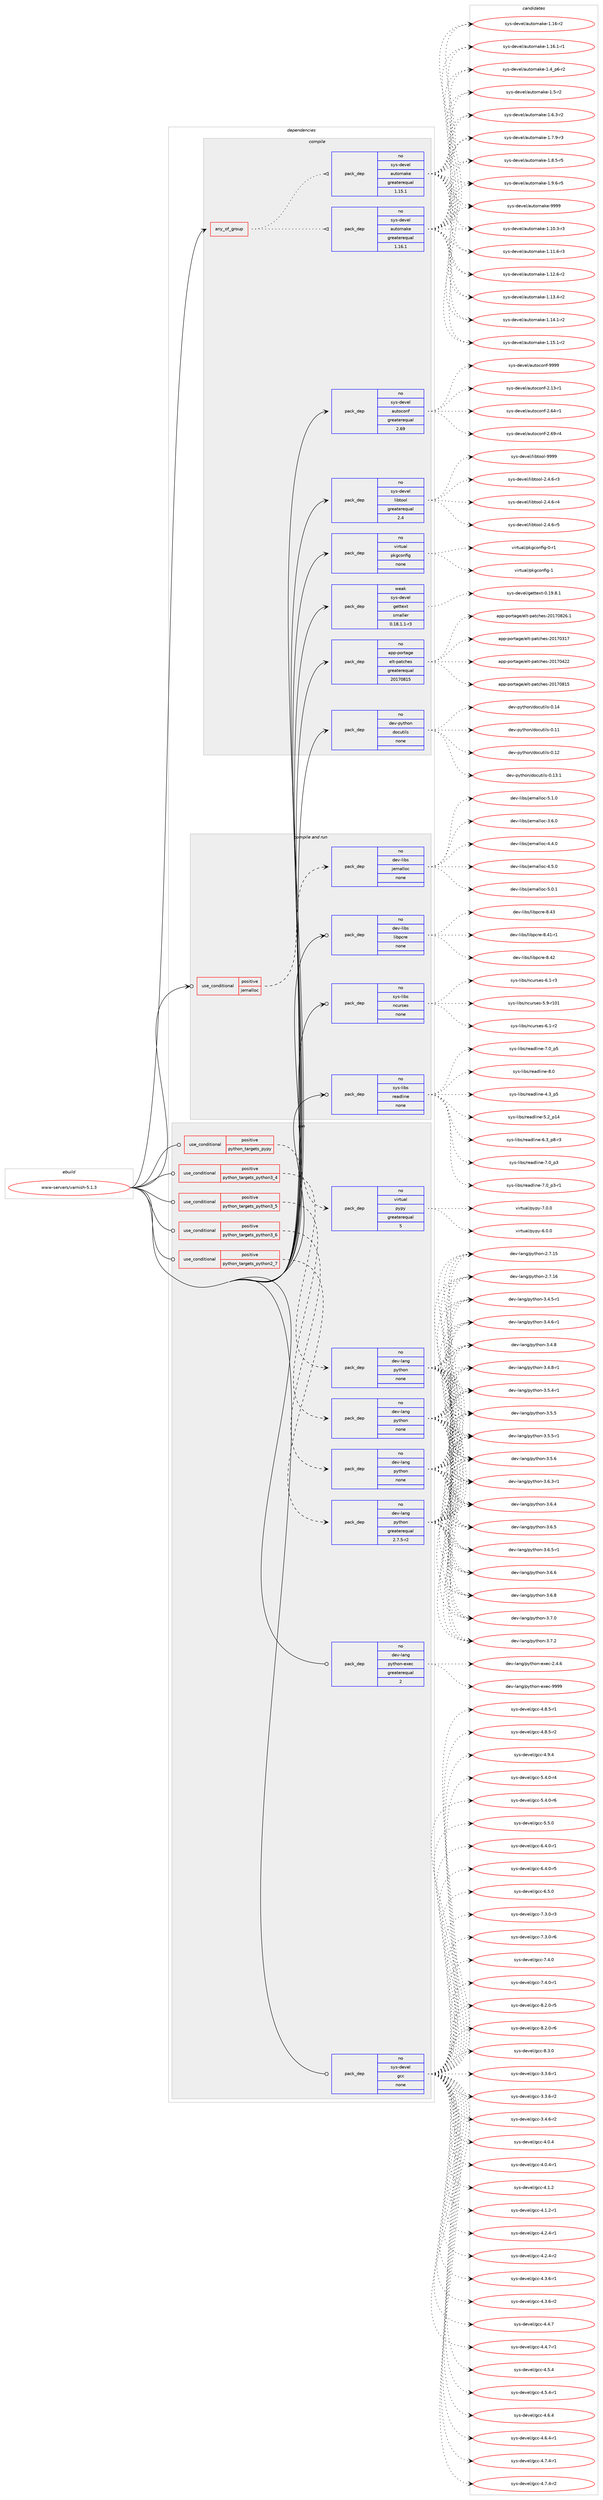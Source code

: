 digraph prolog {

# *************
# Graph options
# *************

newrank=true;
concentrate=true;
compound=true;
graph [rankdir=LR,fontname=Helvetica,fontsize=10,ranksep=1.5];#, ranksep=2.5, nodesep=0.2];
edge  [arrowhead=vee];
node  [fontname=Helvetica,fontsize=10];

# **********
# The ebuild
# **********

subgraph cluster_leftcol {
color=gray;
rank=same;
label=<<i>ebuild</i>>;
id [label="www-servers/varnish-5.1.3", color=red, width=4, href="../www-servers/varnish-5.1.3.svg"];
}

# ****************
# The dependencies
# ****************

subgraph cluster_midcol {
color=gray;
label=<<i>dependencies</i>>;
subgraph cluster_compile {
fillcolor="#eeeeee";
style=filled;
label=<<i>compile</i>>;
subgraph any28319 {
dependency1752961 [label=<<TABLE BORDER="0" CELLBORDER="1" CELLSPACING="0" CELLPADDING="4"><TR><TD CELLPADDING="10">any_of_group</TD></TR></TABLE>>, shape=none, color=red];subgraph pack1258465 {
dependency1752962 [label=<<TABLE BORDER="0" CELLBORDER="1" CELLSPACING="0" CELLPADDING="4" WIDTH="220"><TR><TD ROWSPAN="6" CELLPADDING="30">pack_dep</TD></TR><TR><TD WIDTH="110">no</TD></TR><TR><TD>sys-devel</TD></TR><TR><TD>automake</TD></TR><TR><TD>greaterequal</TD></TR><TR><TD>1.16.1</TD></TR></TABLE>>, shape=none, color=blue];
}
dependency1752961:e -> dependency1752962:w [weight=20,style="dotted",arrowhead="oinv"];
subgraph pack1258466 {
dependency1752963 [label=<<TABLE BORDER="0" CELLBORDER="1" CELLSPACING="0" CELLPADDING="4" WIDTH="220"><TR><TD ROWSPAN="6" CELLPADDING="30">pack_dep</TD></TR><TR><TD WIDTH="110">no</TD></TR><TR><TD>sys-devel</TD></TR><TR><TD>automake</TD></TR><TR><TD>greaterequal</TD></TR><TR><TD>1.15.1</TD></TR></TABLE>>, shape=none, color=blue];
}
dependency1752961:e -> dependency1752963:w [weight=20,style="dotted",arrowhead="oinv"];
}
id:e -> dependency1752961:w [weight=20,style="solid",arrowhead="vee"];
subgraph pack1258467 {
dependency1752964 [label=<<TABLE BORDER="0" CELLBORDER="1" CELLSPACING="0" CELLPADDING="4" WIDTH="220"><TR><TD ROWSPAN="6" CELLPADDING="30">pack_dep</TD></TR><TR><TD WIDTH="110">no</TD></TR><TR><TD>app-portage</TD></TR><TR><TD>elt-patches</TD></TR><TR><TD>greaterequal</TD></TR><TR><TD>20170815</TD></TR></TABLE>>, shape=none, color=blue];
}
id:e -> dependency1752964:w [weight=20,style="solid",arrowhead="vee"];
subgraph pack1258468 {
dependency1752965 [label=<<TABLE BORDER="0" CELLBORDER="1" CELLSPACING="0" CELLPADDING="4" WIDTH="220"><TR><TD ROWSPAN="6" CELLPADDING="30">pack_dep</TD></TR><TR><TD WIDTH="110">no</TD></TR><TR><TD>dev-python</TD></TR><TR><TD>docutils</TD></TR><TR><TD>none</TD></TR><TR><TD></TD></TR></TABLE>>, shape=none, color=blue];
}
id:e -> dependency1752965:w [weight=20,style="solid",arrowhead="vee"];
subgraph pack1258469 {
dependency1752966 [label=<<TABLE BORDER="0" CELLBORDER="1" CELLSPACING="0" CELLPADDING="4" WIDTH="220"><TR><TD ROWSPAN="6" CELLPADDING="30">pack_dep</TD></TR><TR><TD WIDTH="110">no</TD></TR><TR><TD>sys-devel</TD></TR><TR><TD>autoconf</TD></TR><TR><TD>greaterequal</TD></TR><TR><TD>2.69</TD></TR></TABLE>>, shape=none, color=blue];
}
id:e -> dependency1752966:w [weight=20,style="solid",arrowhead="vee"];
subgraph pack1258470 {
dependency1752967 [label=<<TABLE BORDER="0" CELLBORDER="1" CELLSPACING="0" CELLPADDING="4" WIDTH="220"><TR><TD ROWSPAN="6" CELLPADDING="30">pack_dep</TD></TR><TR><TD WIDTH="110">no</TD></TR><TR><TD>sys-devel</TD></TR><TR><TD>libtool</TD></TR><TR><TD>greaterequal</TD></TR><TR><TD>2.4</TD></TR></TABLE>>, shape=none, color=blue];
}
id:e -> dependency1752967:w [weight=20,style="solid",arrowhead="vee"];
subgraph pack1258471 {
dependency1752968 [label=<<TABLE BORDER="0" CELLBORDER="1" CELLSPACING="0" CELLPADDING="4" WIDTH="220"><TR><TD ROWSPAN="6" CELLPADDING="30">pack_dep</TD></TR><TR><TD WIDTH="110">no</TD></TR><TR><TD>virtual</TD></TR><TR><TD>pkgconfig</TD></TR><TR><TD>none</TD></TR><TR><TD></TD></TR></TABLE>>, shape=none, color=blue];
}
id:e -> dependency1752968:w [weight=20,style="solid",arrowhead="vee"];
subgraph pack1258472 {
dependency1752969 [label=<<TABLE BORDER="0" CELLBORDER="1" CELLSPACING="0" CELLPADDING="4" WIDTH="220"><TR><TD ROWSPAN="6" CELLPADDING="30">pack_dep</TD></TR><TR><TD WIDTH="110">weak</TD></TR><TR><TD>sys-devel</TD></TR><TR><TD>gettext</TD></TR><TR><TD>smaller</TD></TR><TR><TD>0.18.1.1-r3</TD></TR></TABLE>>, shape=none, color=blue];
}
id:e -> dependency1752969:w [weight=20,style="solid",arrowhead="vee"];
}
subgraph cluster_compileandrun {
fillcolor="#eeeeee";
style=filled;
label=<<i>compile and run</i>>;
subgraph cond465174 {
dependency1752970 [label=<<TABLE BORDER="0" CELLBORDER="1" CELLSPACING="0" CELLPADDING="4"><TR><TD ROWSPAN="3" CELLPADDING="10">use_conditional</TD></TR><TR><TD>positive</TD></TR><TR><TD>jemalloc</TD></TR></TABLE>>, shape=none, color=red];
subgraph pack1258473 {
dependency1752971 [label=<<TABLE BORDER="0" CELLBORDER="1" CELLSPACING="0" CELLPADDING="4" WIDTH="220"><TR><TD ROWSPAN="6" CELLPADDING="30">pack_dep</TD></TR><TR><TD WIDTH="110">no</TD></TR><TR><TD>dev-libs</TD></TR><TR><TD>jemalloc</TD></TR><TR><TD>none</TD></TR><TR><TD></TD></TR></TABLE>>, shape=none, color=blue];
}
dependency1752970:e -> dependency1752971:w [weight=20,style="dashed",arrowhead="vee"];
}
id:e -> dependency1752970:w [weight=20,style="solid",arrowhead="odotvee"];
subgraph pack1258474 {
dependency1752972 [label=<<TABLE BORDER="0" CELLBORDER="1" CELLSPACING="0" CELLPADDING="4" WIDTH="220"><TR><TD ROWSPAN="6" CELLPADDING="30">pack_dep</TD></TR><TR><TD WIDTH="110">no</TD></TR><TR><TD>dev-libs</TD></TR><TR><TD>libpcre</TD></TR><TR><TD>none</TD></TR><TR><TD></TD></TR></TABLE>>, shape=none, color=blue];
}
id:e -> dependency1752972:w [weight=20,style="solid",arrowhead="odotvee"];
subgraph pack1258475 {
dependency1752973 [label=<<TABLE BORDER="0" CELLBORDER="1" CELLSPACING="0" CELLPADDING="4" WIDTH="220"><TR><TD ROWSPAN="6" CELLPADDING="30">pack_dep</TD></TR><TR><TD WIDTH="110">no</TD></TR><TR><TD>sys-libs</TD></TR><TR><TD>ncurses</TD></TR><TR><TD>none</TD></TR><TR><TD></TD></TR></TABLE>>, shape=none, color=blue];
}
id:e -> dependency1752973:w [weight=20,style="solid",arrowhead="odotvee"];
subgraph pack1258476 {
dependency1752974 [label=<<TABLE BORDER="0" CELLBORDER="1" CELLSPACING="0" CELLPADDING="4" WIDTH="220"><TR><TD ROWSPAN="6" CELLPADDING="30">pack_dep</TD></TR><TR><TD WIDTH="110">no</TD></TR><TR><TD>sys-libs</TD></TR><TR><TD>readline</TD></TR><TR><TD>none</TD></TR><TR><TD></TD></TR></TABLE>>, shape=none, color=blue];
}
id:e -> dependency1752974:w [weight=20,style="solid",arrowhead="odotvee"];
}
subgraph cluster_run {
fillcolor="#eeeeee";
style=filled;
label=<<i>run</i>>;
subgraph cond465175 {
dependency1752975 [label=<<TABLE BORDER="0" CELLBORDER="1" CELLSPACING="0" CELLPADDING="4"><TR><TD ROWSPAN="3" CELLPADDING="10">use_conditional</TD></TR><TR><TD>positive</TD></TR><TR><TD>python_targets_pypy</TD></TR></TABLE>>, shape=none, color=red];
subgraph pack1258477 {
dependency1752976 [label=<<TABLE BORDER="0" CELLBORDER="1" CELLSPACING="0" CELLPADDING="4" WIDTH="220"><TR><TD ROWSPAN="6" CELLPADDING="30">pack_dep</TD></TR><TR><TD WIDTH="110">no</TD></TR><TR><TD>virtual</TD></TR><TR><TD>pypy</TD></TR><TR><TD>greaterequal</TD></TR><TR><TD>5</TD></TR></TABLE>>, shape=none, color=blue];
}
dependency1752975:e -> dependency1752976:w [weight=20,style="dashed",arrowhead="vee"];
}
id:e -> dependency1752975:w [weight=20,style="solid",arrowhead="odot"];
subgraph cond465176 {
dependency1752977 [label=<<TABLE BORDER="0" CELLBORDER="1" CELLSPACING="0" CELLPADDING="4"><TR><TD ROWSPAN="3" CELLPADDING="10">use_conditional</TD></TR><TR><TD>positive</TD></TR><TR><TD>python_targets_python2_7</TD></TR></TABLE>>, shape=none, color=red];
subgraph pack1258478 {
dependency1752978 [label=<<TABLE BORDER="0" CELLBORDER="1" CELLSPACING="0" CELLPADDING="4" WIDTH="220"><TR><TD ROWSPAN="6" CELLPADDING="30">pack_dep</TD></TR><TR><TD WIDTH="110">no</TD></TR><TR><TD>dev-lang</TD></TR><TR><TD>python</TD></TR><TR><TD>greaterequal</TD></TR><TR><TD>2.7.5-r2</TD></TR></TABLE>>, shape=none, color=blue];
}
dependency1752977:e -> dependency1752978:w [weight=20,style="dashed",arrowhead="vee"];
}
id:e -> dependency1752977:w [weight=20,style="solid",arrowhead="odot"];
subgraph cond465177 {
dependency1752979 [label=<<TABLE BORDER="0" CELLBORDER="1" CELLSPACING="0" CELLPADDING="4"><TR><TD ROWSPAN="3" CELLPADDING="10">use_conditional</TD></TR><TR><TD>positive</TD></TR><TR><TD>python_targets_python3_4</TD></TR></TABLE>>, shape=none, color=red];
subgraph pack1258479 {
dependency1752980 [label=<<TABLE BORDER="0" CELLBORDER="1" CELLSPACING="0" CELLPADDING="4" WIDTH="220"><TR><TD ROWSPAN="6" CELLPADDING="30">pack_dep</TD></TR><TR><TD WIDTH="110">no</TD></TR><TR><TD>dev-lang</TD></TR><TR><TD>python</TD></TR><TR><TD>none</TD></TR><TR><TD></TD></TR></TABLE>>, shape=none, color=blue];
}
dependency1752979:e -> dependency1752980:w [weight=20,style="dashed",arrowhead="vee"];
}
id:e -> dependency1752979:w [weight=20,style="solid",arrowhead="odot"];
subgraph cond465178 {
dependency1752981 [label=<<TABLE BORDER="0" CELLBORDER="1" CELLSPACING="0" CELLPADDING="4"><TR><TD ROWSPAN="3" CELLPADDING="10">use_conditional</TD></TR><TR><TD>positive</TD></TR><TR><TD>python_targets_python3_5</TD></TR></TABLE>>, shape=none, color=red];
subgraph pack1258480 {
dependency1752982 [label=<<TABLE BORDER="0" CELLBORDER="1" CELLSPACING="0" CELLPADDING="4" WIDTH="220"><TR><TD ROWSPAN="6" CELLPADDING="30">pack_dep</TD></TR><TR><TD WIDTH="110">no</TD></TR><TR><TD>dev-lang</TD></TR><TR><TD>python</TD></TR><TR><TD>none</TD></TR><TR><TD></TD></TR></TABLE>>, shape=none, color=blue];
}
dependency1752981:e -> dependency1752982:w [weight=20,style="dashed",arrowhead="vee"];
}
id:e -> dependency1752981:w [weight=20,style="solid",arrowhead="odot"];
subgraph cond465179 {
dependency1752983 [label=<<TABLE BORDER="0" CELLBORDER="1" CELLSPACING="0" CELLPADDING="4"><TR><TD ROWSPAN="3" CELLPADDING="10">use_conditional</TD></TR><TR><TD>positive</TD></TR><TR><TD>python_targets_python3_6</TD></TR></TABLE>>, shape=none, color=red];
subgraph pack1258481 {
dependency1752984 [label=<<TABLE BORDER="0" CELLBORDER="1" CELLSPACING="0" CELLPADDING="4" WIDTH="220"><TR><TD ROWSPAN="6" CELLPADDING="30">pack_dep</TD></TR><TR><TD WIDTH="110">no</TD></TR><TR><TD>dev-lang</TD></TR><TR><TD>python</TD></TR><TR><TD>none</TD></TR><TR><TD></TD></TR></TABLE>>, shape=none, color=blue];
}
dependency1752983:e -> dependency1752984:w [weight=20,style="dashed",arrowhead="vee"];
}
id:e -> dependency1752983:w [weight=20,style="solid",arrowhead="odot"];
subgraph pack1258482 {
dependency1752985 [label=<<TABLE BORDER="0" CELLBORDER="1" CELLSPACING="0" CELLPADDING="4" WIDTH="220"><TR><TD ROWSPAN="6" CELLPADDING="30">pack_dep</TD></TR><TR><TD WIDTH="110">no</TD></TR><TR><TD>dev-lang</TD></TR><TR><TD>python-exec</TD></TR><TR><TD>greaterequal</TD></TR><TR><TD>2</TD></TR></TABLE>>, shape=none, color=blue];
}
id:e -> dependency1752985:w [weight=20,style="solid",arrowhead="odot"];
subgraph pack1258483 {
dependency1752986 [label=<<TABLE BORDER="0" CELLBORDER="1" CELLSPACING="0" CELLPADDING="4" WIDTH="220"><TR><TD ROWSPAN="6" CELLPADDING="30">pack_dep</TD></TR><TR><TD WIDTH="110">no</TD></TR><TR><TD>sys-devel</TD></TR><TR><TD>gcc</TD></TR><TR><TD>none</TD></TR><TR><TD></TD></TR></TABLE>>, shape=none, color=blue];
}
id:e -> dependency1752986:w [weight=20,style="solid",arrowhead="odot"];
}
}

# **************
# The candidates
# **************

subgraph cluster_choices {
rank=same;
color=gray;
label=<<i>candidates</i>>;

subgraph choice1258465 {
color=black;
nodesep=1;
choice11512111545100101118101108479711711611110997107101454946494846514511451 [label="sys-devel/automake-1.10.3-r3", color=red, width=4,href="../sys-devel/automake-1.10.3-r3.svg"];
choice11512111545100101118101108479711711611110997107101454946494946544511451 [label="sys-devel/automake-1.11.6-r3", color=red, width=4,href="../sys-devel/automake-1.11.6-r3.svg"];
choice11512111545100101118101108479711711611110997107101454946495046544511450 [label="sys-devel/automake-1.12.6-r2", color=red, width=4,href="../sys-devel/automake-1.12.6-r2.svg"];
choice11512111545100101118101108479711711611110997107101454946495146524511450 [label="sys-devel/automake-1.13.4-r2", color=red, width=4,href="../sys-devel/automake-1.13.4-r2.svg"];
choice11512111545100101118101108479711711611110997107101454946495246494511450 [label="sys-devel/automake-1.14.1-r2", color=red, width=4,href="../sys-devel/automake-1.14.1-r2.svg"];
choice11512111545100101118101108479711711611110997107101454946495346494511450 [label="sys-devel/automake-1.15.1-r2", color=red, width=4,href="../sys-devel/automake-1.15.1-r2.svg"];
choice1151211154510010111810110847971171161111099710710145494649544511450 [label="sys-devel/automake-1.16-r2", color=red, width=4,href="../sys-devel/automake-1.16-r2.svg"];
choice11512111545100101118101108479711711611110997107101454946495446494511449 [label="sys-devel/automake-1.16.1-r1", color=red, width=4,href="../sys-devel/automake-1.16.1-r1.svg"];
choice115121115451001011181011084797117116111109971071014549465295112544511450 [label="sys-devel/automake-1.4_p6-r2", color=red, width=4,href="../sys-devel/automake-1.4_p6-r2.svg"];
choice11512111545100101118101108479711711611110997107101454946534511450 [label="sys-devel/automake-1.5-r2", color=red, width=4,href="../sys-devel/automake-1.5-r2.svg"];
choice115121115451001011181011084797117116111109971071014549465446514511450 [label="sys-devel/automake-1.6.3-r2", color=red, width=4,href="../sys-devel/automake-1.6.3-r2.svg"];
choice115121115451001011181011084797117116111109971071014549465546574511451 [label="sys-devel/automake-1.7.9-r3", color=red, width=4,href="../sys-devel/automake-1.7.9-r3.svg"];
choice115121115451001011181011084797117116111109971071014549465646534511453 [label="sys-devel/automake-1.8.5-r5", color=red, width=4,href="../sys-devel/automake-1.8.5-r5.svg"];
choice115121115451001011181011084797117116111109971071014549465746544511453 [label="sys-devel/automake-1.9.6-r5", color=red, width=4,href="../sys-devel/automake-1.9.6-r5.svg"];
choice115121115451001011181011084797117116111109971071014557575757 [label="sys-devel/automake-9999", color=red, width=4,href="../sys-devel/automake-9999.svg"];
dependency1752962:e -> choice11512111545100101118101108479711711611110997107101454946494846514511451:w [style=dotted,weight="100"];
dependency1752962:e -> choice11512111545100101118101108479711711611110997107101454946494946544511451:w [style=dotted,weight="100"];
dependency1752962:e -> choice11512111545100101118101108479711711611110997107101454946495046544511450:w [style=dotted,weight="100"];
dependency1752962:e -> choice11512111545100101118101108479711711611110997107101454946495146524511450:w [style=dotted,weight="100"];
dependency1752962:e -> choice11512111545100101118101108479711711611110997107101454946495246494511450:w [style=dotted,weight="100"];
dependency1752962:e -> choice11512111545100101118101108479711711611110997107101454946495346494511450:w [style=dotted,weight="100"];
dependency1752962:e -> choice1151211154510010111810110847971171161111099710710145494649544511450:w [style=dotted,weight="100"];
dependency1752962:e -> choice11512111545100101118101108479711711611110997107101454946495446494511449:w [style=dotted,weight="100"];
dependency1752962:e -> choice115121115451001011181011084797117116111109971071014549465295112544511450:w [style=dotted,weight="100"];
dependency1752962:e -> choice11512111545100101118101108479711711611110997107101454946534511450:w [style=dotted,weight="100"];
dependency1752962:e -> choice115121115451001011181011084797117116111109971071014549465446514511450:w [style=dotted,weight="100"];
dependency1752962:e -> choice115121115451001011181011084797117116111109971071014549465546574511451:w [style=dotted,weight="100"];
dependency1752962:e -> choice115121115451001011181011084797117116111109971071014549465646534511453:w [style=dotted,weight="100"];
dependency1752962:e -> choice115121115451001011181011084797117116111109971071014549465746544511453:w [style=dotted,weight="100"];
dependency1752962:e -> choice115121115451001011181011084797117116111109971071014557575757:w [style=dotted,weight="100"];
}
subgraph choice1258466 {
color=black;
nodesep=1;
choice11512111545100101118101108479711711611110997107101454946494846514511451 [label="sys-devel/automake-1.10.3-r3", color=red, width=4,href="../sys-devel/automake-1.10.3-r3.svg"];
choice11512111545100101118101108479711711611110997107101454946494946544511451 [label="sys-devel/automake-1.11.6-r3", color=red, width=4,href="../sys-devel/automake-1.11.6-r3.svg"];
choice11512111545100101118101108479711711611110997107101454946495046544511450 [label="sys-devel/automake-1.12.6-r2", color=red, width=4,href="../sys-devel/automake-1.12.6-r2.svg"];
choice11512111545100101118101108479711711611110997107101454946495146524511450 [label="sys-devel/automake-1.13.4-r2", color=red, width=4,href="../sys-devel/automake-1.13.4-r2.svg"];
choice11512111545100101118101108479711711611110997107101454946495246494511450 [label="sys-devel/automake-1.14.1-r2", color=red, width=4,href="../sys-devel/automake-1.14.1-r2.svg"];
choice11512111545100101118101108479711711611110997107101454946495346494511450 [label="sys-devel/automake-1.15.1-r2", color=red, width=4,href="../sys-devel/automake-1.15.1-r2.svg"];
choice1151211154510010111810110847971171161111099710710145494649544511450 [label="sys-devel/automake-1.16-r2", color=red, width=4,href="../sys-devel/automake-1.16-r2.svg"];
choice11512111545100101118101108479711711611110997107101454946495446494511449 [label="sys-devel/automake-1.16.1-r1", color=red, width=4,href="../sys-devel/automake-1.16.1-r1.svg"];
choice115121115451001011181011084797117116111109971071014549465295112544511450 [label="sys-devel/automake-1.4_p6-r2", color=red, width=4,href="../sys-devel/automake-1.4_p6-r2.svg"];
choice11512111545100101118101108479711711611110997107101454946534511450 [label="sys-devel/automake-1.5-r2", color=red, width=4,href="../sys-devel/automake-1.5-r2.svg"];
choice115121115451001011181011084797117116111109971071014549465446514511450 [label="sys-devel/automake-1.6.3-r2", color=red, width=4,href="../sys-devel/automake-1.6.3-r2.svg"];
choice115121115451001011181011084797117116111109971071014549465546574511451 [label="sys-devel/automake-1.7.9-r3", color=red, width=4,href="../sys-devel/automake-1.7.9-r3.svg"];
choice115121115451001011181011084797117116111109971071014549465646534511453 [label="sys-devel/automake-1.8.5-r5", color=red, width=4,href="../sys-devel/automake-1.8.5-r5.svg"];
choice115121115451001011181011084797117116111109971071014549465746544511453 [label="sys-devel/automake-1.9.6-r5", color=red, width=4,href="../sys-devel/automake-1.9.6-r5.svg"];
choice115121115451001011181011084797117116111109971071014557575757 [label="sys-devel/automake-9999", color=red, width=4,href="../sys-devel/automake-9999.svg"];
dependency1752963:e -> choice11512111545100101118101108479711711611110997107101454946494846514511451:w [style=dotted,weight="100"];
dependency1752963:e -> choice11512111545100101118101108479711711611110997107101454946494946544511451:w [style=dotted,weight="100"];
dependency1752963:e -> choice11512111545100101118101108479711711611110997107101454946495046544511450:w [style=dotted,weight="100"];
dependency1752963:e -> choice11512111545100101118101108479711711611110997107101454946495146524511450:w [style=dotted,weight="100"];
dependency1752963:e -> choice11512111545100101118101108479711711611110997107101454946495246494511450:w [style=dotted,weight="100"];
dependency1752963:e -> choice11512111545100101118101108479711711611110997107101454946495346494511450:w [style=dotted,weight="100"];
dependency1752963:e -> choice1151211154510010111810110847971171161111099710710145494649544511450:w [style=dotted,weight="100"];
dependency1752963:e -> choice11512111545100101118101108479711711611110997107101454946495446494511449:w [style=dotted,weight="100"];
dependency1752963:e -> choice115121115451001011181011084797117116111109971071014549465295112544511450:w [style=dotted,weight="100"];
dependency1752963:e -> choice11512111545100101118101108479711711611110997107101454946534511450:w [style=dotted,weight="100"];
dependency1752963:e -> choice115121115451001011181011084797117116111109971071014549465446514511450:w [style=dotted,weight="100"];
dependency1752963:e -> choice115121115451001011181011084797117116111109971071014549465546574511451:w [style=dotted,weight="100"];
dependency1752963:e -> choice115121115451001011181011084797117116111109971071014549465646534511453:w [style=dotted,weight="100"];
dependency1752963:e -> choice115121115451001011181011084797117116111109971071014549465746544511453:w [style=dotted,weight="100"];
dependency1752963:e -> choice115121115451001011181011084797117116111109971071014557575757:w [style=dotted,weight="100"];
}
subgraph choice1258467 {
color=black;
nodesep=1;
choice97112112451121111141169710310147101108116451129711699104101115455048495548514955 [label="app-portage/elt-patches-20170317", color=red, width=4,href="../app-portage/elt-patches-20170317.svg"];
choice97112112451121111141169710310147101108116451129711699104101115455048495548525050 [label="app-portage/elt-patches-20170422", color=red, width=4,href="../app-portage/elt-patches-20170422.svg"];
choice97112112451121111141169710310147101108116451129711699104101115455048495548564953 [label="app-portage/elt-patches-20170815", color=red, width=4,href="../app-portage/elt-patches-20170815.svg"];
choice971121124511211111411697103101471011081164511297116991041011154550484955485650544649 [label="app-portage/elt-patches-20170826.1", color=red, width=4,href="../app-portage/elt-patches-20170826.1.svg"];
dependency1752964:e -> choice97112112451121111141169710310147101108116451129711699104101115455048495548514955:w [style=dotted,weight="100"];
dependency1752964:e -> choice97112112451121111141169710310147101108116451129711699104101115455048495548525050:w [style=dotted,weight="100"];
dependency1752964:e -> choice97112112451121111141169710310147101108116451129711699104101115455048495548564953:w [style=dotted,weight="100"];
dependency1752964:e -> choice971121124511211111411697103101471011081164511297116991041011154550484955485650544649:w [style=dotted,weight="100"];
}
subgraph choice1258468 {
color=black;
nodesep=1;
choice1001011184511212111610411111047100111991171161051081154548464949 [label="dev-python/docutils-0.11", color=red, width=4,href="../dev-python/docutils-0.11.svg"];
choice1001011184511212111610411111047100111991171161051081154548464950 [label="dev-python/docutils-0.12", color=red, width=4,href="../dev-python/docutils-0.12.svg"];
choice10010111845112121116104111110471001119911711610510811545484649514649 [label="dev-python/docutils-0.13.1", color=red, width=4,href="../dev-python/docutils-0.13.1.svg"];
choice1001011184511212111610411111047100111991171161051081154548464952 [label="dev-python/docutils-0.14", color=red, width=4,href="../dev-python/docutils-0.14.svg"];
dependency1752965:e -> choice1001011184511212111610411111047100111991171161051081154548464949:w [style=dotted,weight="100"];
dependency1752965:e -> choice1001011184511212111610411111047100111991171161051081154548464950:w [style=dotted,weight="100"];
dependency1752965:e -> choice10010111845112121116104111110471001119911711610510811545484649514649:w [style=dotted,weight="100"];
dependency1752965:e -> choice1001011184511212111610411111047100111991171161051081154548464952:w [style=dotted,weight="100"];
}
subgraph choice1258469 {
color=black;
nodesep=1;
choice1151211154510010111810110847971171161119911111010245504649514511449 [label="sys-devel/autoconf-2.13-r1", color=red, width=4,href="../sys-devel/autoconf-2.13-r1.svg"];
choice1151211154510010111810110847971171161119911111010245504654524511449 [label="sys-devel/autoconf-2.64-r1", color=red, width=4,href="../sys-devel/autoconf-2.64-r1.svg"];
choice1151211154510010111810110847971171161119911111010245504654574511452 [label="sys-devel/autoconf-2.69-r4", color=red, width=4,href="../sys-devel/autoconf-2.69-r4.svg"];
choice115121115451001011181011084797117116111991111101024557575757 [label="sys-devel/autoconf-9999", color=red, width=4,href="../sys-devel/autoconf-9999.svg"];
dependency1752966:e -> choice1151211154510010111810110847971171161119911111010245504649514511449:w [style=dotted,weight="100"];
dependency1752966:e -> choice1151211154510010111810110847971171161119911111010245504654524511449:w [style=dotted,weight="100"];
dependency1752966:e -> choice1151211154510010111810110847971171161119911111010245504654574511452:w [style=dotted,weight="100"];
dependency1752966:e -> choice115121115451001011181011084797117116111991111101024557575757:w [style=dotted,weight="100"];
}
subgraph choice1258470 {
color=black;
nodesep=1;
choice1151211154510010111810110847108105981161111111084550465246544511451 [label="sys-devel/libtool-2.4.6-r3", color=red, width=4,href="../sys-devel/libtool-2.4.6-r3.svg"];
choice1151211154510010111810110847108105981161111111084550465246544511452 [label="sys-devel/libtool-2.4.6-r4", color=red, width=4,href="../sys-devel/libtool-2.4.6-r4.svg"];
choice1151211154510010111810110847108105981161111111084550465246544511453 [label="sys-devel/libtool-2.4.6-r5", color=red, width=4,href="../sys-devel/libtool-2.4.6-r5.svg"];
choice1151211154510010111810110847108105981161111111084557575757 [label="sys-devel/libtool-9999", color=red, width=4,href="../sys-devel/libtool-9999.svg"];
dependency1752967:e -> choice1151211154510010111810110847108105981161111111084550465246544511451:w [style=dotted,weight="100"];
dependency1752967:e -> choice1151211154510010111810110847108105981161111111084550465246544511452:w [style=dotted,weight="100"];
dependency1752967:e -> choice1151211154510010111810110847108105981161111111084550465246544511453:w [style=dotted,weight="100"];
dependency1752967:e -> choice1151211154510010111810110847108105981161111111084557575757:w [style=dotted,weight="100"];
}
subgraph choice1258471 {
color=black;
nodesep=1;
choice11810511411611797108471121071039911111010210510345484511449 [label="virtual/pkgconfig-0-r1", color=red, width=4,href="../virtual/pkgconfig-0-r1.svg"];
choice1181051141161179710847112107103991111101021051034549 [label="virtual/pkgconfig-1", color=red, width=4,href="../virtual/pkgconfig-1.svg"];
dependency1752968:e -> choice11810511411611797108471121071039911111010210510345484511449:w [style=dotted,weight="100"];
dependency1752968:e -> choice1181051141161179710847112107103991111101021051034549:w [style=dotted,weight="100"];
}
subgraph choice1258472 {
color=black;
nodesep=1;
choice1151211154510010111810110847103101116116101120116454846495746564649 [label="sys-devel/gettext-0.19.8.1", color=red, width=4,href="../sys-devel/gettext-0.19.8.1.svg"];
dependency1752969:e -> choice1151211154510010111810110847103101116116101120116454846495746564649:w [style=dotted,weight="100"];
}
subgraph choice1258473 {
color=black;
nodesep=1;
choice1001011184510810598115471061011099710810811199455146544648 [label="dev-libs/jemalloc-3.6.0", color=red, width=4,href="../dev-libs/jemalloc-3.6.0.svg"];
choice1001011184510810598115471061011099710810811199455246524648 [label="dev-libs/jemalloc-4.4.0", color=red, width=4,href="../dev-libs/jemalloc-4.4.0.svg"];
choice1001011184510810598115471061011099710810811199455246534648 [label="dev-libs/jemalloc-4.5.0", color=red, width=4,href="../dev-libs/jemalloc-4.5.0.svg"];
choice1001011184510810598115471061011099710810811199455346484649 [label="dev-libs/jemalloc-5.0.1", color=red, width=4,href="../dev-libs/jemalloc-5.0.1.svg"];
choice1001011184510810598115471061011099710810811199455346494648 [label="dev-libs/jemalloc-5.1.0", color=red, width=4,href="../dev-libs/jemalloc-5.1.0.svg"];
dependency1752971:e -> choice1001011184510810598115471061011099710810811199455146544648:w [style=dotted,weight="100"];
dependency1752971:e -> choice1001011184510810598115471061011099710810811199455246524648:w [style=dotted,weight="100"];
dependency1752971:e -> choice1001011184510810598115471061011099710810811199455246534648:w [style=dotted,weight="100"];
dependency1752971:e -> choice1001011184510810598115471061011099710810811199455346484649:w [style=dotted,weight="100"];
dependency1752971:e -> choice1001011184510810598115471061011099710810811199455346494648:w [style=dotted,weight="100"];
}
subgraph choice1258474 {
color=black;
nodesep=1;
choice100101118451081059811547108105981129911410145564652494511449 [label="dev-libs/libpcre-8.41-r1", color=red, width=4,href="../dev-libs/libpcre-8.41-r1.svg"];
choice10010111845108105981154710810598112991141014556465250 [label="dev-libs/libpcre-8.42", color=red, width=4,href="../dev-libs/libpcre-8.42.svg"];
choice10010111845108105981154710810598112991141014556465251 [label="dev-libs/libpcre-8.43", color=red, width=4,href="../dev-libs/libpcre-8.43.svg"];
dependency1752972:e -> choice100101118451081059811547108105981129911410145564652494511449:w [style=dotted,weight="100"];
dependency1752972:e -> choice10010111845108105981154710810598112991141014556465250:w [style=dotted,weight="100"];
dependency1752972:e -> choice10010111845108105981154710810598112991141014556465251:w [style=dotted,weight="100"];
}
subgraph choice1258475 {
color=black;
nodesep=1;
choice115121115451081059811547110991171141151011154553465745114494849 [label="sys-libs/ncurses-5.9-r101", color=red, width=4,href="../sys-libs/ncurses-5.9-r101.svg"];
choice11512111545108105981154711099117114115101115455446494511450 [label="sys-libs/ncurses-6.1-r2", color=red, width=4,href="../sys-libs/ncurses-6.1-r2.svg"];
choice11512111545108105981154711099117114115101115455446494511451 [label="sys-libs/ncurses-6.1-r3", color=red, width=4,href="../sys-libs/ncurses-6.1-r3.svg"];
dependency1752973:e -> choice115121115451081059811547110991171141151011154553465745114494849:w [style=dotted,weight="100"];
dependency1752973:e -> choice11512111545108105981154711099117114115101115455446494511450:w [style=dotted,weight="100"];
dependency1752973:e -> choice11512111545108105981154711099117114115101115455446494511451:w [style=dotted,weight="100"];
}
subgraph choice1258476 {
color=black;
nodesep=1;
choice11512111545108105981154711410197100108105110101455246519511253 [label="sys-libs/readline-4.3_p5", color=red, width=4,href="../sys-libs/readline-4.3_p5.svg"];
choice1151211154510810598115471141019710010810511010145534650951124952 [label="sys-libs/readline-5.2_p14", color=red, width=4,href="../sys-libs/readline-5.2_p14.svg"];
choice115121115451081059811547114101971001081051101014554465195112564511451 [label="sys-libs/readline-6.3_p8-r3", color=red, width=4,href="../sys-libs/readline-6.3_p8-r3.svg"];
choice11512111545108105981154711410197100108105110101455546489511251 [label="sys-libs/readline-7.0_p3", color=red, width=4,href="../sys-libs/readline-7.0_p3.svg"];
choice115121115451081059811547114101971001081051101014555464895112514511449 [label="sys-libs/readline-7.0_p3-r1", color=red, width=4,href="../sys-libs/readline-7.0_p3-r1.svg"];
choice11512111545108105981154711410197100108105110101455546489511253 [label="sys-libs/readline-7.0_p5", color=red, width=4,href="../sys-libs/readline-7.0_p5.svg"];
choice1151211154510810598115471141019710010810511010145564648 [label="sys-libs/readline-8.0", color=red, width=4,href="../sys-libs/readline-8.0.svg"];
dependency1752974:e -> choice11512111545108105981154711410197100108105110101455246519511253:w [style=dotted,weight="100"];
dependency1752974:e -> choice1151211154510810598115471141019710010810511010145534650951124952:w [style=dotted,weight="100"];
dependency1752974:e -> choice115121115451081059811547114101971001081051101014554465195112564511451:w [style=dotted,weight="100"];
dependency1752974:e -> choice11512111545108105981154711410197100108105110101455546489511251:w [style=dotted,weight="100"];
dependency1752974:e -> choice115121115451081059811547114101971001081051101014555464895112514511449:w [style=dotted,weight="100"];
dependency1752974:e -> choice11512111545108105981154711410197100108105110101455546489511253:w [style=dotted,weight="100"];
dependency1752974:e -> choice1151211154510810598115471141019710010810511010145564648:w [style=dotted,weight="100"];
}
subgraph choice1258477 {
color=black;
nodesep=1;
choice1181051141161179710847112121112121455446484648 [label="virtual/pypy-6.0.0", color=red, width=4,href="../virtual/pypy-6.0.0.svg"];
choice1181051141161179710847112121112121455546484648 [label="virtual/pypy-7.0.0", color=red, width=4,href="../virtual/pypy-7.0.0.svg"];
dependency1752976:e -> choice1181051141161179710847112121112121455446484648:w [style=dotted,weight="100"];
dependency1752976:e -> choice1181051141161179710847112121112121455546484648:w [style=dotted,weight="100"];
}
subgraph choice1258478 {
color=black;
nodesep=1;
choice10010111845108971101034711212111610411111045504655464953 [label="dev-lang/python-2.7.15", color=red, width=4,href="../dev-lang/python-2.7.15.svg"];
choice10010111845108971101034711212111610411111045504655464954 [label="dev-lang/python-2.7.16", color=red, width=4,href="../dev-lang/python-2.7.16.svg"];
choice1001011184510897110103471121211161041111104551465246534511449 [label="dev-lang/python-3.4.5-r1", color=red, width=4,href="../dev-lang/python-3.4.5-r1.svg"];
choice1001011184510897110103471121211161041111104551465246544511449 [label="dev-lang/python-3.4.6-r1", color=red, width=4,href="../dev-lang/python-3.4.6-r1.svg"];
choice100101118451089711010347112121116104111110455146524656 [label="dev-lang/python-3.4.8", color=red, width=4,href="../dev-lang/python-3.4.8.svg"];
choice1001011184510897110103471121211161041111104551465246564511449 [label="dev-lang/python-3.4.8-r1", color=red, width=4,href="../dev-lang/python-3.4.8-r1.svg"];
choice1001011184510897110103471121211161041111104551465346524511449 [label="dev-lang/python-3.5.4-r1", color=red, width=4,href="../dev-lang/python-3.5.4-r1.svg"];
choice100101118451089711010347112121116104111110455146534653 [label="dev-lang/python-3.5.5", color=red, width=4,href="../dev-lang/python-3.5.5.svg"];
choice1001011184510897110103471121211161041111104551465346534511449 [label="dev-lang/python-3.5.5-r1", color=red, width=4,href="../dev-lang/python-3.5.5-r1.svg"];
choice100101118451089711010347112121116104111110455146534654 [label="dev-lang/python-3.5.6", color=red, width=4,href="../dev-lang/python-3.5.6.svg"];
choice1001011184510897110103471121211161041111104551465446514511449 [label="dev-lang/python-3.6.3-r1", color=red, width=4,href="../dev-lang/python-3.6.3-r1.svg"];
choice100101118451089711010347112121116104111110455146544652 [label="dev-lang/python-3.6.4", color=red, width=4,href="../dev-lang/python-3.6.4.svg"];
choice100101118451089711010347112121116104111110455146544653 [label="dev-lang/python-3.6.5", color=red, width=4,href="../dev-lang/python-3.6.5.svg"];
choice1001011184510897110103471121211161041111104551465446534511449 [label="dev-lang/python-3.6.5-r1", color=red, width=4,href="../dev-lang/python-3.6.5-r1.svg"];
choice100101118451089711010347112121116104111110455146544654 [label="dev-lang/python-3.6.6", color=red, width=4,href="../dev-lang/python-3.6.6.svg"];
choice100101118451089711010347112121116104111110455146544656 [label="dev-lang/python-3.6.8", color=red, width=4,href="../dev-lang/python-3.6.8.svg"];
choice100101118451089711010347112121116104111110455146554648 [label="dev-lang/python-3.7.0", color=red, width=4,href="../dev-lang/python-3.7.0.svg"];
choice100101118451089711010347112121116104111110455146554650 [label="dev-lang/python-3.7.2", color=red, width=4,href="../dev-lang/python-3.7.2.svg"];
dependency1752978:e -> choice10010111845108971101034711212111610411111045504655464953:w [style=dotted,weight="100"];
dependency1752978:e -> choice10010111845108971101034711212111610411111045504655464954:w [style=dotted,weight="100"];
dependency1752978:e -> choice1001011184510897110103471121211161041111104551465246534511449:w [style=dotted,weight="100"];
dependency1752978:e -> choice1001011184510897110103471121211161041111104551465246544511449:w [style=dotted,weight="100"];
dependency1752978:e -> choice100101118451089711010347112121116104111110455146524656:w [style=dotted,weight="100"];
dependency1752978:e -> choice1001011184510897110103471121211161041111104551465246564511449:w [style=dotted,weight="100"];
dependency1752978:e -> choice1001011184510897110103471121211161041111104551465346524511449:w [style=dotted,weight="100"];
dependency1752978:e -> choice100101118451089711010347112121116104111110455146534653:w [style=dotted,weight="100"];
dependency1752978:e -> choice1001011184510897110103471121211161041111104551465346534511449:w [style=dotted,weight="100"];
dependency1752978:e -> choice100101118451089711010347112121116104111110455146534654:w [style=dotted,weight="100"];
dependency1752978:e -> choice1001011184510897110103471121211161041111104551465446514511449:w [style=dotted,weight="100"];
dependency1752978:e -> choice100101118451089711010347112121116104111110455146544652:w [style=dotted,weight="100"];
dependency1752978:e -> choice100101118451089711010347112121116104111110455146544653:w [style=dotted,weight="100"];
dependency1752978:e -> choice1001011184510897110103471121211161041111104551465446534511449:w [style=dotted,weight="100"];
dependency1752978:e -> choice100101118451089711010347112121116104111110455146544654:w [style=dotted,weight="100"];
dependency1752978:e -> choice100101118451089711010347112121116104111110455146544656:w [style=dotted,weight="100"];
dependency1752978:e -> choice100101118451089711010347112121116104111110455146554648:w [style=dotted,weight="100"];
dependency1752978:e -> choice100101118451089711010347112121116104111110455146554650:w [style=dotted,weight="100"];
}
subgraph choice1258479 {
color=black;
nodesep=1;
choice10010111845108971101034711212111610411111045504655464953 [label="dev-lang/python-2.7.15", color=red, width=4,href="../dev-lang/python-2.7.15.svg"];
choice10010111845108971101034711212111610411111045504655464954 [label="dev-lang/python-2.7.16", color=red, width=4,href="../dev-lang/python-2.7.16.svg"];
choice1001011184510897110103471121211161041111104551465246534511449 [label="dev-lang/python-3.4.5-r1", color=red, width=4,href="../dev-lang/python-3.4.5-r1.svg"];
choice1001011184510897110103471121211161041111104551465246544511449 [label="dev-lang/python-3.4.6-r1", color=red, width=4,href="../dev-lang/python-3.4.6-r1.svg"];
choice100101118451089711010347112121116104111110455146524656 [label="dev-lang/python-3.4.8", color=red, width=4,href="../dev-lang/python-3.4.8.svg"];
choice1001011184510897110103471121211161041111104551465246564511449 [label="dev-lang/python-3.4.8-r1", color=red, width=4,href="../dev-lang/python-3.4.8-r1.svg"];
choice1001011184510897110103471121211161041111104551465346524511449 [label="dev-lang/python-3.5.4-r1", color=red, width=4,href="../dev-lang/python-3.5.4-r1.svg"];
choice100101118451089711010347112121116104111110455146534653 [label="dev-lang/python-3.5.5", color=red, width=4,href="../dev-lang/python-3.5.5.svg"];
choice1001011184510897110103471121211161041111104551465346534511449 [label="dev-lang/python-3.5.5-r1", color=red, width=4,href="../dev-lang/python-3.5.5-r1.svg"];
choice100101118451089711010347112121116104111110455146534654 [label="dev-lang/python-3.5.6", color=red, width=4,href="../dev-lang/python-3.5.6.svg"];
choice1001011184510897110103471121211161041111104551465446514511449 [label="dev-lang/python-3.6.3-r1", color=red, width=4,href="../dev-lang/python-3.6.3-r1.svg"];
choice100101118451089711010347112121116104111110455146544652 [label="dev-lang/python-3.6.4", color=red, width=4,href="../dev-lang/python-3.6.4.svg"];
choice100101118451089711010347112121116104111110455146544653 [label="dev-lang/python-3.6.5", color=red, width=4,href="../dev-lang/python-3.6.5.svg"];
choice1001011184510897110103471121211161041111104551465446534511449 [label="dev-lang/python-3.6.5-r1", color=red, width=4,href="../dev-lang/python-3.6.5-r1.svg"];
choice100101118451089711010347112121116104111110455146544654 [label="dev-lang/python-3.6.6", color=red, width=4,href="../dev-lang/python-3.6.6.svg"];
choice100101118451089711010347112121116104111110455146544656 [label="dev-lang/python-3.6.8", color=red, width=4,href="../dev-lang/python-3.6.8.svg"];
choice100101118451089711010347112121116104111110455146554648 [label="dev-lang/python-3.7.0", color=red, width=4,href="../dev-lang/python-3.7.0.svg"];
choice100101118451089711010347112121116104111110455146554650 [label="dev-lang/python-3.7.2", color=red, width=4,href="../dev-lang/python-3.7.2.svg"];
dependency1752980:e -> choice10010111845108971101034711212111610411111045504655464953:w [style=dotted,weight="100"];
dependency1752980:e -> choice10010111845108971101034711212111610411111045504655464954:w [style=dotted,weight="100"];
dependency1752980:e -> choice1001011184510897110103471121211161041111104551465246534511449:w [style=dotted,weight="100"];
dependency1752980:e -> choice1001011184510897110103471121211161041111104551465246544511449:w [style=dotted,weight="100"];
dependency1752980:e -> choice100101118451089711010347112121116104111110455146524656:w [style=dotted,weight="100"];
dependency1752980:e -> choice1001011184510897110103471121211161041111104551465246564511449:w [style=dotted,weight="100"];
dependency1752980:e -> choice1001011184510897110103471121211161041111104551465346524511449:w [style=dotted,weight="100"];
dependency1752980:e -> choice100101118451089711010347112121116104111110455146534653:w [style=dotted,weight="100"];
dependency1752980:e -> choice1001011184510897110103471121211161041111104551465346534511449:w [style=dotted,weight="100"];
dependency1752980:e -> choice100101118451089711010347112121116104111110455146534654:w [style=dotted,weight="100"];
dependency1752980:e -> choice1001011184510897110103471121211161041111104551465446514511449:w [style=dotted,weight="100"];
dependency1752980:e -> choice100101118451089711010347112121116104111110455146544652:w [style=dotted,weight="100"];
dependency1752980:e -> choice100101118451089711010347112121116104111110455146544653:w [style=dotted,weight="100"];
dependency1752980:e -> choice1001011184510897110103471121211161041111104551465446534511449:w [style=dotted,weight="100"];
dependency1752980:e -> choice100101118451089711010347112121116104111110455146544654:w [style=dotted,weight="100"];
dependency1752980:e -> choice100101118451089711010347112121116104111110455146544656:w [style=dotted,weight="100"];
dependency1752980:e -> choice100101118451089711010347112121116104111110455146554648:w [style=dotted,weight="100"];
dependency1752980:e -> choice100101118451089711010347112121116104111110455146554650:w [style=dotted,weight="100"];
}
subgraph choice1258480 {
color=black;
nodesep=1;
choice10010111845108971101034711212111610411111045504655464953 [label="dev-lang/python-2.7.15", color=red, width=4,href="../dev-lang/python-2.7.15.svg"];
choice10010111845108971101034711212111610411111045504655464954 [label="dev-lang/python-2.7.16", color=red, width=4,href="../dev-lang/python-2.7.16.svg"];
choice1001011184510897110103471121211161041111104551465246534511449 [label="dev-lang/python-3.4.5-r1", color=red, width=4,href="../dev-lang/python-3.4.5-r1.svg"];
choice1001011184510897110103471121211161041111104551465246544511449 [label="dev-lang/python-3.4.6-r1", color=red, width=4,href="../dev-lang/python-3.4.6-r1.svg"];
choice100101118451089711010347112121116104111110455146524656 [label="dev-lang/python-3.4.8", color=red, width=4,href="../dev-lang/python-3.4.8.svg"];
choice1001011184510897110103471121211161041111104551465246564511449 [label="dev-lang/python-3.4.8-r1", color=red, width=4,href="../dev-lang/python-3.4.8-r1.svg"];
choice1001011184510897110103471121211161041111104551465346524511449 [label="dev-lang/python-3.5.4-r1", color=red, width=4,href="../dev-lang/python-3.5.4-r1.svg"];
choice100101118451089711010347112121116104111110455146534653 [label="dev-lang/python-3.5.5", color=red, width=4,href="../dev-lang/python-3.5.5.svg"];
choice1001011184510897110103471121211161041111104551465346534511449 [label="dev-lang/python-3.5.5-r1", color=red, width=4,href="../dev-lang/python-3.5.5-r1.svg"];
choice100101118451089711010347112121116104111110455146534654 [label="dev-lang/python-3.5.6", color=red, width=4,href="../dev-lang/python-3.5.6.svg"];
choice1001011184510897110103471121211161041111104551465446514511449 [label="dev-lang/python-3.6.3-r1", color=red, width=4,href="../dev-lang/python-3.6.3-r1.svg"];
choice100101118451089711010347112121116104111110455146544652 [label="dev-lang/python-3.6.4", color=red, width=4,href="../dev-lang/python-3.6.4.svg"];
choice100101118451089711010347112121116104111110455146544653 [label="dev-lang/python-3.6.5", color=red, width=4,href="../dev-lang/python-3.6.5.svg"];
choice1001011184510897110103471121211161041111104551465446534511449 [label="dev-lang/python-3.6.5-r1", color=red, width=4,href="../dev-lang/python-3.6.5-r1.svg"];
choice100101118451089711010347112121116104111110455146544654 [label="dev-lang/python-3.6.6", color=red, width=4,href="../dev-lang/python-3.6.6.svg"];
choice100101118451089711010347112121116104111110455146544656 [label="dev-lang/python-3.6.8", color=red, width=4,href="../dev-lang/python-3.6.8.svg"];
choice100101118451089711010347112121116104111110455146554648 [label="dev-lang/python-3.7.0", color=red, width=4,href="../dev-lang/python-3.7.0.svg"];
choice100101118451089711010347112121116104111110455146554650 [label="dev-lang/python-3.7.2", color=red, width=4,href="../dev-lang/python-3.7.2.svg"];
dependency1752982:e -> choice10010111845108971101034711212111610411111045504655464953:w [style=dotted,weight="100"];
dependency1752982:e -> choice10010111845108971101034711212111610411111045504655464954:w [style=dotted,weight="100"];
dependency1752982:e -> choice1001011184510897110103471121211161041111104551465246534511449:w [style=dotted,weight="100"];
dependency1752982:e -> choice1001011184510897110103471121211161041111104551465246544511449:w [style=dotted,weight="100"];
dependency1752982:e -> choice100101118451089711010347112121116104111110455146524656:w [style=dotted,weight="100"];
dependency1752982:e -> choice1001011184510897110103471121211161041111104551465246564511449:w [style=dotted,weight="100"];
dependency1752982:e -> choice1001011184510897110103471121211161041111104551465346524511449:w [style=dotted,weight="100"];
dependency1752982:e -> choice100101118451089711010347112121116104111110455146534653:w [style=dotted,weight="100"];
dependency1752982:e -> choice1001011184510897110103471121211161041111104551465346534511449:w [style=dotted,weight="100"];
dependency1752982:e -> choice100101118451089711010347112121116104111110455146534654:w [style=dotted,weight="100"];
dependency1752982:e -> choice1001011184510897110103471121211161041111104551465446514511449:w [style=dotted,weight="100"];
dependency1752982:e -> choice100101118451089711010347112121116104111110455146544652:w [style=dotted,weight="100"];
dependency1752982:e -> choice100101118451089711010347112121116104111110455146544653:w [style=dotted,weight="100"];
dependency1752982:e -> choice1001011184510897110103471121211161041111104551465446534511449:w [style=dotted,weight="100"];
dependency1752982:e -> choice100101118451089711010347112121116104111110455146544654:w [style=dotted,weight="100"];
dependency1752982:e -> choice100101118451089711010347112121116104111110455146544656:w [style=dotted,weight="100"];
dependency1752982:e -> choice100101118451089711010347112121116104111110455146554648:w [style=dotted,weight="100"];
dependency1752982:e -> choice100101118451089711010347112121116104111110455146554650:w [style=dotted,weight="100"];
}
subgraph choice1258481 {
color=black;
nodesep=1;
choice10010111845108971101034711212111610411111045504655464953 [label="dev-lang/python-2.7.15", color=red, width=4,href="../dev-lang/python-2.7.15.svg"];
choice10010111845108971101034711212111610411111045504655464954 [label="dev-lang/python-2.7.16", color=red, width=4,href="../dev-lang/python-2.7.16.svg"];
choice1001011184510897110103471121211161041111104551465246534511449 [label="dev-lang/python-3.4.5-r1", color=red, width=4,href="../dev-lang/python-3.4.5-r1.svg"];
choice1001011184510897110103471121211161041111104551465246544511449 [label="dev-lang/python-3.4.6-r1", color=red, width=4,href="../dev-lang/python-3.4.6-r1.svg"];
choice100101118451089711010347112121116104111110455146524656 [label="dev-lang/python-3.4.8", color=red, width=4,href="../dev-lang/python-3.4.8.svg"];
choice1001011184510897110103471121211161041111104551465246564511449 [label="dev-lang/python-3.4.8-r1", color=red, width=4,href="../dev-lang/python-3.4.8-r1.svg"];
choice1001011184510897110103471121211161041111104551465346524511449 [label="dev-lang/python-3.5.4-r1", color=red, width=4,href="../dev-lang/python-3.5.4-r1.svg"];
choice100101118451089711010347112121116104111110455146534653 [label="dev-lang/python-3.5.5", color=red, width=4,href="../dev-lang/python-3.5.5.svg"];
choice1001011184510897110103471121211161041111104551465346534511449 [label="dev-lang/python-3.5.5-r1", color=red, width=4,href="../dev-lang/python-3.5.5-r1.svg"];
choice100101118451089711010347112121116104111110455146534654 [label="dev-lang/python-3.5.6", color=red, width=4,href="../dev-lang/python-3.5.6.svg"];
choice1001011184510897110103471121211161041111104551465446514511449 [label="dev-lang/python-3.6.3-r1", color=red, width=4,href="../dev-lang/python-3.6.3-r1.svg"];
choice100101118451089711010347112121116104111110455146544652 [label="dev-lang/python-3.6.4", color=red, width=4,href="../dev-lang/python-3.6.4.svg"];
choice100101118451089711010347112121116104111110455146544653 [label="dev-lang/python-3.6.5", color=red, width=4,href="../dev-lang/python-3.6.5.svg"];
choice1001011184510897110103471121211161041111104551465446534511449 [label="dev-lang/python-3.6.5-r1", color=red, width=4,href="../dev-lang/python-3.6.5-r1.svg"];
choice100101118451089711010347112121116104111110455146544654 [label="dev-lang/python-3.6.6", color=red, width=4,href="../dev-lang/python-3.6.6.svg"];
choice100101118451089711010347112121116104111110455146544656 [label="dev-lang/python-3.6.8", color=red, width=4,href="../dev-lang/python-3.6.8.svg"];
choice100101118451089711010347112121116104111110455146554648 [label="dev-lang/python-3.7.0", color=red, width=4,href="../dev-lang/python-3.7.0.svg"];
choice100101118451089711010347112121116104111110455146554650 [label="dev-lang/python-3.7.2", color=red, width=4,href="../dev-lang/python-3.7.2.svg"];
dependency1752984:e -> choice10010111845108971101034711212111610411111045504655464953:w [style=dotted,weight="100"];
dependency1752984:e -> choice10010111845108971101034711212111610411111045504655464954:w [style=dotted,weight="100"];
dependency1752984:e -> choice1001011184510897110103471121211161041111104551465246534511449:w [style=dotted,weight="100"];
dependency1752984:e -> choice1001011184510897110103471121211161041111104551465246544511449:w [style=dotted,weight="100"];
dependency1752984:e -> choice100101118451089711010347112121116104111110455146524656:w [style=dotted,weight="100"];
dependency1752984:e -> choice1001011184510897110103471121211161041111104551465246564511449:w [style=dotted,weight="100"];
dependency1752984:e -> choice1001011184510897110103471121211161041111104551465346524511449:w [style=dotted,weight="100"];
dependency1752984:e -> choice100101118451089711010347112121116104111110455146534653:w [style=dotted,weight="100"];
dependency1752984:e -> choice1001011184510897110103471121211161041111104551465346534511449:w [style=dotted,weight="100"];
dependency1752984:e -> choice100101118451089711010347112121116104111110455146534654:w [style=dotted,weight="100"];
dependency1752984:e -> choice1001011184510897110103471121211161041111104551465446514511449:w [style=dotted,weight="100"];
dependency1752984:e -> choice100101118451089711010347112121116104111110455146544652:w [style=dotted,weight="100"];
dependency1752984:e -> choice100101118451089711010347112121116104111110455146544653:w [style=dotted,weight="100"];
dependency1752984:e -> choice1001011184510897110103471121211161041111104551465446534511449:w [style=dotted,weight="100"];
dependency1752984:e -> choice100101118451089711010347112121116104111110455146544654:w [style=dotted,weight="100"];
dependency1752984:e -> choice100101118451089711010347112121116104111110455146544656:w [style=dotted,weight="100"];
dependency1752984:e -> choice100101118451089711010347112121116104111110455146554648:w [style=dotted,weight="100"];
dependency1752984:e -> choice100101118451089711010347112121116104111110455146554650:w [style=dotted,weight="100"];
}
subgraph choice1258482 {
color=black;
nodesep=1;
choice1001011184510897110103471121211161041111104510112010199455046524654 [label="dev-lang/python-exec-2.4.6", color=red, width=4,href="../dev-lang/python-exec-2.4.6.svg"];
choice10010111845108971101034711212111610411111045101120101994557575757 [label="dev-lang/python-exec-9999", color=red, width=4,href="../dev-lang/python-exec-9999.svg"];
dependency1752985:e -> choice1001011184510897110103471121211161041111104510112010199455046524654:w [style=dotted,weight="100"];
dependency1752985:e -> choice10010111845108971101034711212111610411111045101120101994557575757:w [style=dotted,weight="100"];
}
subgraph choice1258483 {
color=black;
nodesep=1;
choice115121115451001011181011084710399994551465146544511449 [label="sys-devel/gcc-3.3.6-r1", color=red, width=4,href="../sys-devel/gcc-3.3.6-r1.svg"];
choice115121115451001011181011084710399994551465146544511450 [label="sys-devel/gcc-3.3.6-r2", color=red, width=4,href="../sys-devel/gcc-3.3.6-r2.svg"];
choice115121115451001011181011084710399994551465246544511450 [label="sys-devel/gcc-3.4.6-r2", color=red, width=4,href="../sys-devel/gcc-3.4.6-r2.svg"];
choice11512111545100101118101108471039999455246484652 [label="sys-devel/gcc-4.0.4", color=red, width=4,href="../sys-devel/gcc-4.0.4.svg"];
choice115121115451001011181011084710399994552464846524511449 [label="sys-devel/gcc-4.0.4-r1", color=red, width=4,href="../sys-devel/gcc-4.0.4-r1.svg"];
choice11512111545100101118101108471039999455246494650 [label="sys-devel/gcc-4.1.2", color=red, width=4,href="../sys-devel/gcc-4.1.2.svg"];
choice115121115451001011181011084710399994552464946504511449 [label="sys-devel/gcc-4.1.2-r1", color=red, width=4,href="../sys-devel/gcc-4.1.2-r1.svg"];
choice115121115451001011181011084710399994552465046524511449 [label="sys-devel/gcc-4.2.4-r1", color=red, width=4,href="../sys-devel/gcc-4.2.4-r1.svg"];
choice115121115451001011181011084710399994552465046524511450 [label="sys-devel/gcc-4.2.4-r2", color=red, width=4,href="../sys-devel/gcc-4.2.4-r2.svg"];
choice115121115451001011181011084710399994552465146544511449 [label="sys-devel/gcc-4.3.6-r1", color=red, width=4,href="../sys-devel/gcc-4.3.6-r1.svg"];
choice115121115451001011181011084710399994552465146544511450 [label="sys-devel/gcc-4.3.6-r2", color=red, width=4,href="../sys-devel/gcc-4.3.6-r2.svg"];
choice11512111545100101118101108471039999455246524655 [label="sys-devel/gcc-4.4.7", color=red, width=4,href="../sys-devel/gcc-4.4.7.svg"];
choice115121115451001011181011084710399994552465246554511449 [label="sys-devel/gcc-4.4.7-r1", color=red, width=4,href="../sys-devel/gcc-4.4.7-r1.svg"];
choice11512111545100101118101108471039999455246534652 [label="sys-devel/gcc-4.5.4", color=red, width=4,href="../sys-devel/gcc-4.5.4.svg"];
choice115121115451001011181011084710399994552465346524511449 [label="sys-devel/gcc-4.5.4-r1", color=red, width=4,href="../sys-devel/gcc-4.5.4-r1.svg"];
choice11512111545100101118101108471039999455246544652 [label="sys-devel/gcc-4.6.4", color=red, width=4,href="../sys-devel/gcc-4.6.4.svg"];
choice115121115451001011181011084710399994552465446524511449 [label="sys-devel/gcc-4.6.4-r1", color=red, width=4,href="../sys-devel/gcc-4.6.4-r1.svg"];
choice115121115451001011181011084710399994552465546524511449 [label="sys-devel/gcc-4.7.4-r1", color=red, width=4,href="../sys-devel/gcc-4.7.4-r1.svg"];
choice115121115451001011181011084710399994552465546524511450 [label="sys-devel/gcc-4.7.4-r2", color=red, width=4,href="../sys-devel/gcc-4.7.4-r2.svg"];
choice115121115451001011181011084710399994552465646534511449 [label="sys-devel/gcc-4.8.5-r1", color=red, width=4,href="../sys-devel/gcc-4.8.5-r1.svg"];
choice115121115451001011181011084710399994552465646534511450 [label="sys-devel/gcc-4.8.5-r2", color=red, width=4,href="../sys-devel/gcc-4.8.5-r2.svg"];
choice11512111545100101118101108471039999455246574652 [label="sys-devel/gcc-4.9.4", color=red, width=4,href="../sys-devel/gcc-4.9.4.svg"];
choice115121115451001011181011084710399994553465246484511452 [label="sys-devel/gcc-5.4.0-r4", color=red, width=4,href="../sys-devel/gcc-5.4.0-r4.svg"];
choice115121115451001011181011084710399994553465246484511454 [label="sys-devel/gcc-5.4.0-r6", color=red, width=4,href="../sys-devel/gcc-5.4.0-r6.svg"];
choice11512111545100101118101108471039999455346534648 [label="sys-devel/gcc-5.5.0", color=red, width=4,href="../sys-devel/gcc-5.5.0.svg"];
choice115121115451001011181011084710399994554465246484511449 [label="sys-devel/gcc-6.4.0-r1", color=red, width=4,href="../sys-devel/gcc-6.4.0-r1.svg"];
choice115121115451001011181011084710399994554465246484511453 [label="sys-devel/gcc-6.4.0-r5", color=red, width=4,href="../sys-devel/gcc-6.4.0-r5.svg"];
choice11512111545100101118101108471039999455446534648 [label="sys-devel/gcc-6.5.0", color=red, width=4,href="../sys-devel/gcc-6.5.0.svg"];
choice115121115451001011181011084710399994555465146484511451 [label="sys-devel/gcc-7.3.0-r3", color=red, width=4,href="../sys-devel/gcc-7.3.0-r3.svg"];
choice115121115451001011181011084710399994555465146484511454 [label="sys-devel/gcc-7.3.0-r6", color=red, width=4,href="../sys-devel/gcc-7.3.0-r6.svg"];
choice11512111545100101118101108471039999455546524648 [label="sys-devel/gcc-7.4.0", color=red, width=4,href="../sys-devel/gcc-7.4.0.svg"];
choice115121115451001011181011084710399994555465246484511449 [label="sys-devel/gcc-7.4.0-r1", color=red, width=4,href="../sys-devel/gcc-7.4.0-r1.svg"];
choice115121115451001011181011084710399994556465046484511453 [label="sys-devel/gcc-8.2.0-r5", color=red, width=4,href="../sys-devel/gcc-8.2.0-r5.svg"];
choice115121115451001011181011084710399994556465046484511454 [label="sys-devel/gcc-8.2.0-r6", color=red, width=4,href="../sys-devel/gcc-8.2.0-r6.svg"];
choice11512111545100101118101108471039999455646514648 [label="sys-devel/gcc-8.3.0", color=red, width=4,href="../sys-devel/gcc-8.3.0.svg"];
dependency1752986:e -> choice115121115451001011181011084710399994551465146544511449:w [style=dotted,weight="100"];
dependency1752986:e -> choice115121115451001011181011084710399994551465146544511450:w [style=dotted,weight="100"];
dependency1752986:e -> choice115121115451001011181011084710399994551465246544511450:w [style=dotted,weight="100"];
dependency1752986:e -> choice11512111545100101118101108471039999455246484652:w [style=dotted,weight="100"];
dependency1752986:e -> choice115121115451001011181011084710399994552464846524511449:w [style=dotted,weight="100"];
dependency1752986:e -> choice11512111545100101118101108471039999455246494650:w [style=dotted,weight="100"];
dependency1752986:e -> choice115121115451001011181011084710399994552464946504511449:w [style=dotted,weight="100"];
dependency1752986:e -> choice115121115451001011181011084710399994552465046524511449:w [style=dotted,weight="100"];
dependency1752986:e -> choice115121115451001011181011084710399994552465046524511450:w [style=dotted,weight="100"];
dependency1752986:e -> choice115121115451001011181011084710399994552465146544511449:w [style=dotted,weight="100"];
dependency1752986:e -> choice115121115451001011181011084710399994552465146544511450:w [style=dotted,weight="100"];
dependency1752986:e -> choice11512111545100101118101108471039999455246524655:w [style=dotted,weight="100"];
dependency1752986:e -> choice115121115451001011181011084710399994552465246554511449:w [style=dotted,weight="100"];
dependency1752986:e -> choice11512111545100101118101108471039999455246534652:w [style=dotted,weight="100"];
dependency1752986:e -> choice115121115451001011181011084710399994552465346524511449:w [style=dotted,weight="100"];
dependency1752986:e -> choice11512111545100101118101108471039999455246544652:w [style=dotted,weight="100"];
dependency1752986:e -> choice115121115451001011181011084710399994552465446524511449:w [style=dotted,weight="100"];
dependency1752986:e -> choice115121115451001011181011084710399994552465546524511449:w [style=dotted,weight="100"];
dependency1752986:e -> choice115121115451001011181011084710399994552465546524511450:w [style=dotted,weight="100"];
dependency1752986:e -> choice115121115451001011181011084710399994552465646534511449:w [style=dotted,weight="100"];
dependency1752986:e -> choice115121115451001011181011084710399994552465646534511450:w [style=dotted,weight="100"];
dependency1752986:e -> choice11512111545100101118101108471039999455246574652:w [style=dotted,weight="100"];
dependency1752986:e -> choice115121115451001011181011084710399994553465246484511452:w [style=dotted,weight="100"];
dependency1752986:e -> choice115121115451001011181011084710399994553465246484511454:w [style=dotted,weight="100"];
dependency1752986:e -> choice11512111545100101118101108471039999455346534648:w [style=dotted,weight="100"];
dependency1752986:e -> choice115121115451001011181011084710399994554465246484511449:w [style=dotted,weight="100"];
dependency1752986:e -> choice115121115451001011181011084710399994554465246484511453:w [style=dotted,weight="100"];
dependency1752986:e -> choice11512111545100101118101108471039999455446534648:w [style=dotted,weight="100"];
dependency1752986:e -> choice115121115451001011181011084710399994555465146484511451:w [style=dotted,weight="100"];
dependency1752986:e -> choice115121115451001011181011084710399994555465146484511454:w [style=dotted,weight="100"];
dependency1752986:e -> choice11512111545100101118101108471039999455546524648:w [style=dotted,weight="100"];
dependency1752986:e -> choice115121115451001011181011084710399994555465246484511449:w [style=dotted,weight="100"];
dependency1752986:e -> choice115121115451001011181011084710399994556465046484511453:w [style=dotted,weight="100"];
dependency1752986:e -> choice115121115451001011181011084710399994556465046484511454:w [style=dotted,weight="100"];
dependency1752986:e -> choice11512111545100101118101108471039999455646514648:w [style=dotted,weight="100"];
}
}

}
